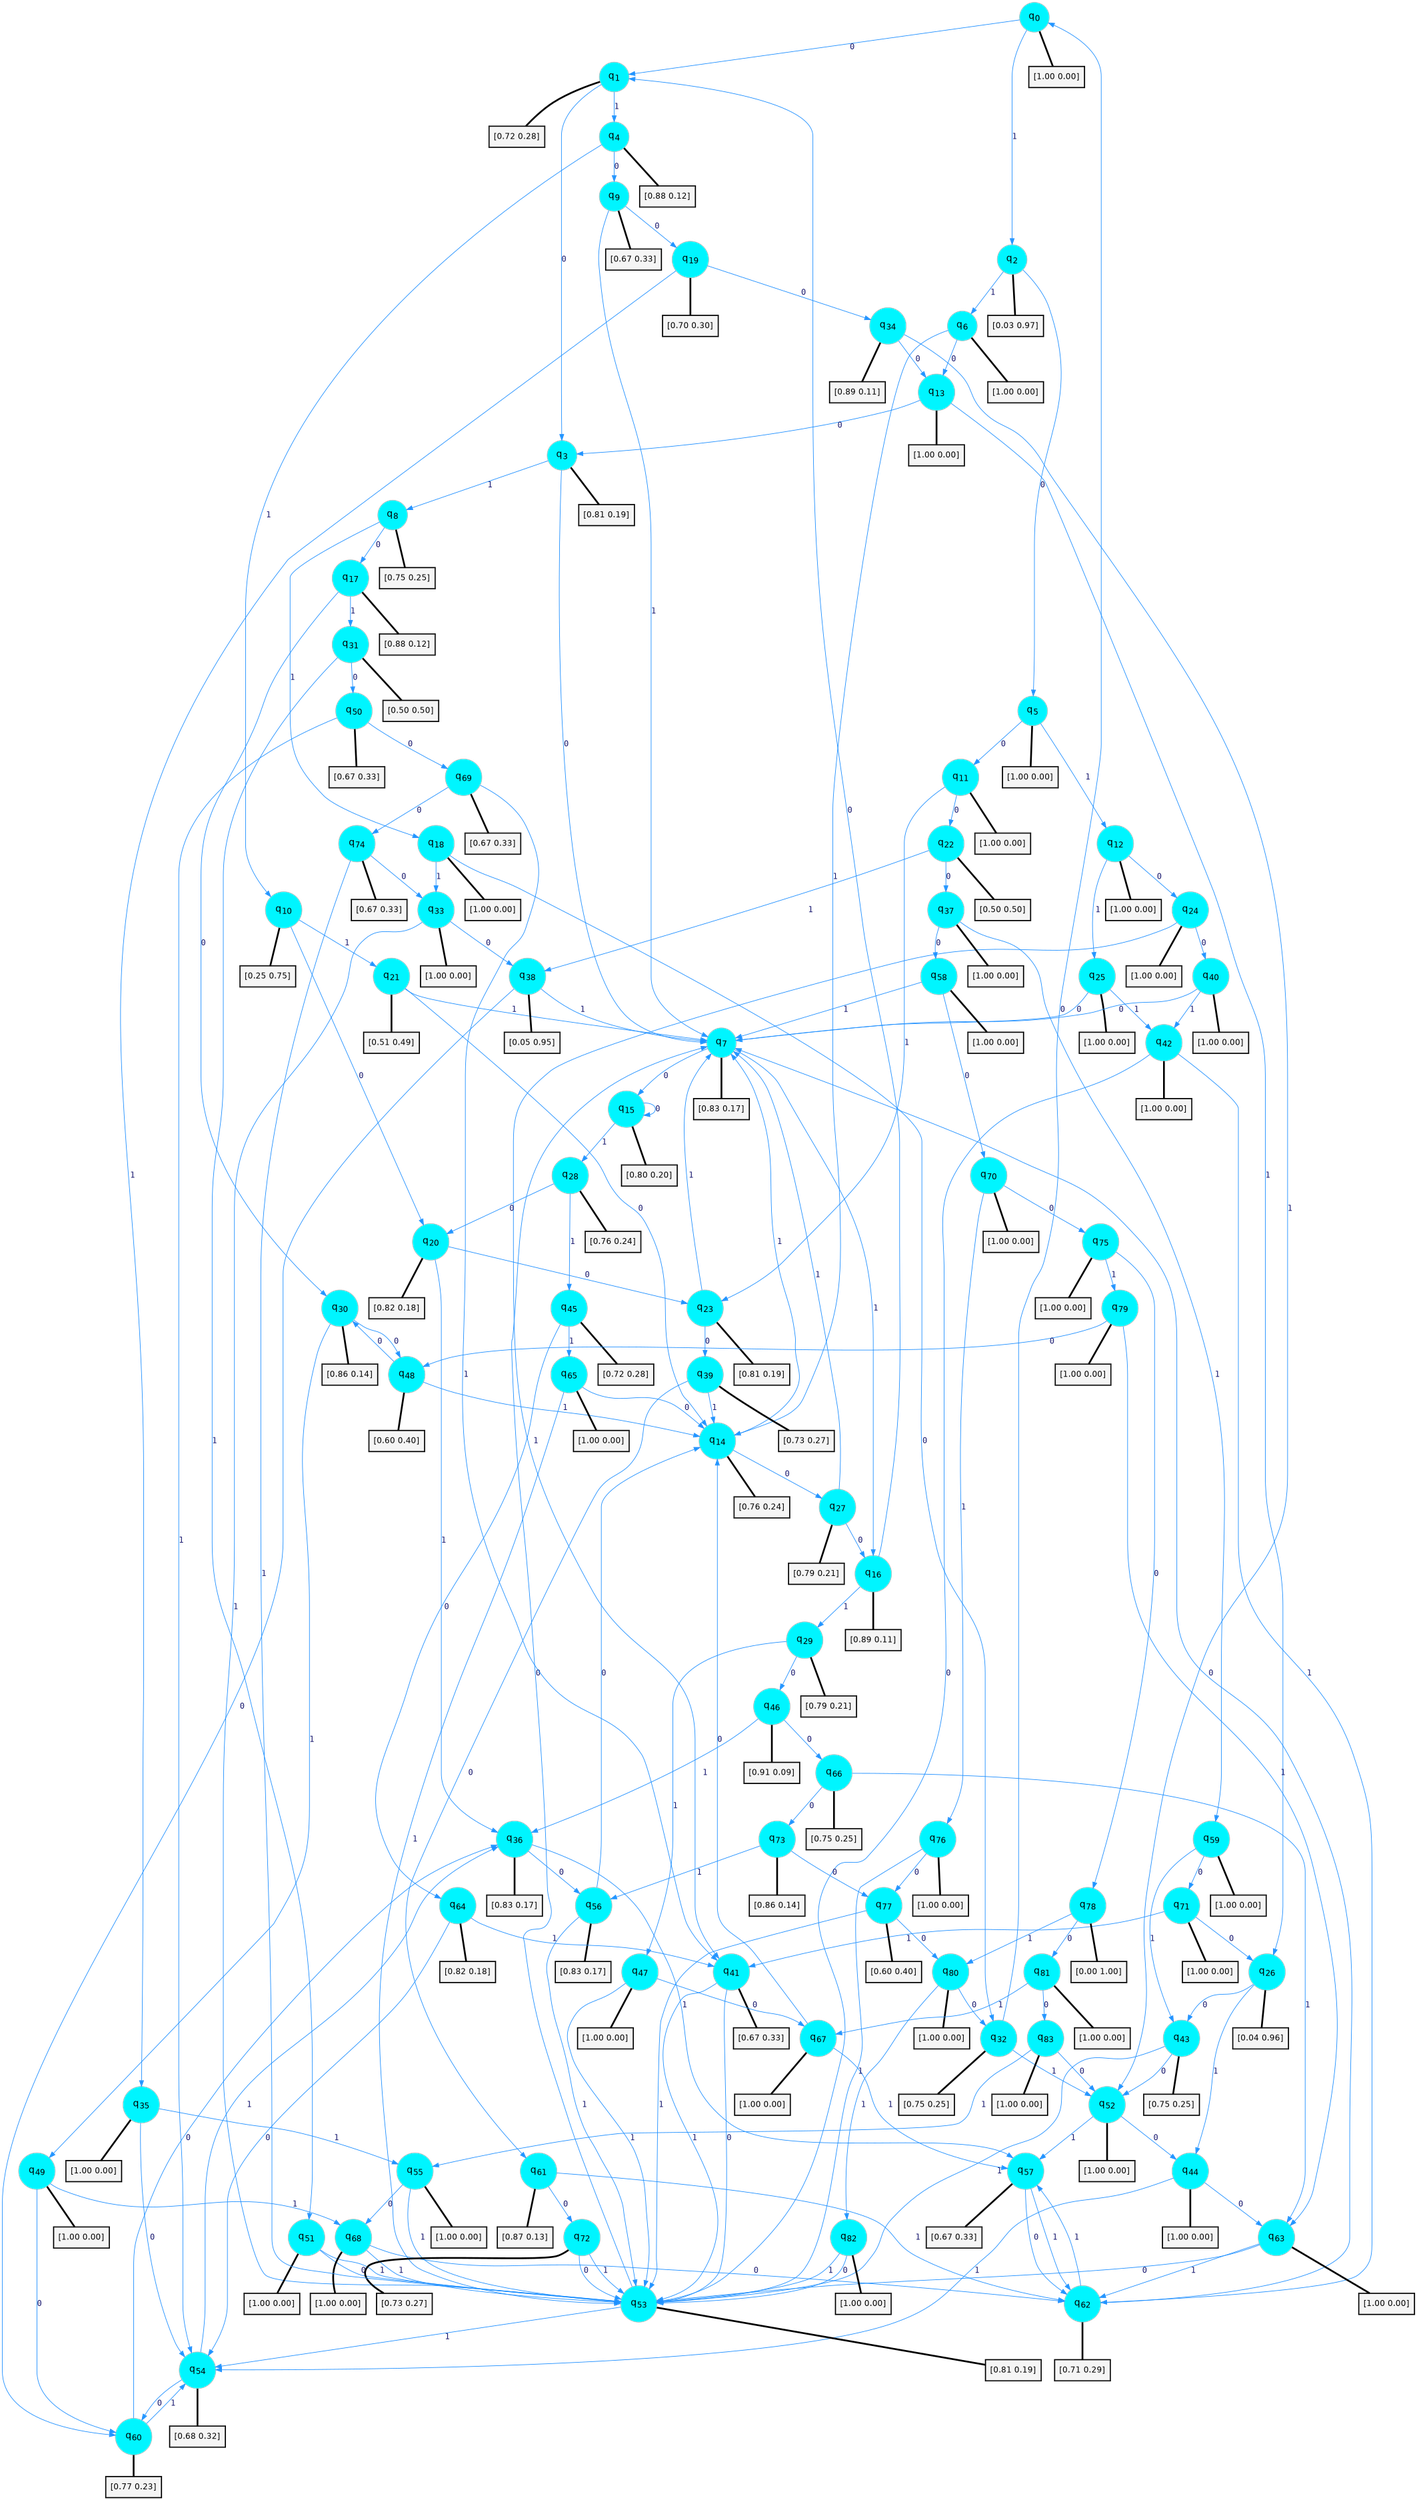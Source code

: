 digraph G {
graph [
bgcolor=transparent, dpi=300, rankdir=TD, size="40,25"];
node [
color=gray, fillcolor=turquoise1, fontcolor=black, fontname=Helvetica, fontsize=16, fontweight=bold, shape=circle, style=filled];
edge [
arrowsize=1, color=dodgerblue1, fontcolor=midnightblue, fontname=courier, fontweight=bold, penwidth=1, style=solid, weight=20];
0[label=<q<SUB>0</SUB>>];
1[label=<q<SUB>1</SUB>>];
2[label=<q<SUB>2</SUB>>];
3[label=<q<SUB>3</SUB>>];
4[label=<q<SUB>4</SUB>>];
5[label=<q<SUB>5</SUB>>];
6[label=<q<SUB>6</SUB>>];
7[label=<q<SUB>7</SUB>>];
8[label=<q<SUB>8</SUB>>];
9[label=<q<SUB>9</SUB>>];
10[label=<q<SUB>10</SUB>>];
11[label=<q<SUB>11</SUB>>];
12[label=<q<SUB>12</SUB>>];
13[label=<q<SUB>13</SUB>>];
14[label=<q<SUB>14</SUB>>];
15[label=<q<SUB>15</SUB>>];
16[label=<q<SUB>16</SUB>>];
17[label=<q<SUB>17</SUB>>];
18[label=<q<SUB>18</SUB>>];
19[label=<q<SUB>19</SUB>>];
20[label=<q<SUB>20</SUB>>];
21[label=<q<SUB>21</SUB>>];
22[label=<q<SUB>22</SUB>>];
23[label=<q<SUB>23</SUB>>];
24[label=<q<SUB>24</SUB>>];
25[label=<q<SUB>25</SUB>>];
26[label=<q<SUB>26</SUB>>];
27[label=<q<SUB>27</SUB>>];
28[label=<q<SUB>28</SUB>>];
29[label=<q<SUB>29</SUB>>];
30[label=<q<SUB>30</SUB>>];
31[label=<q<SUB>31</SUB>>];
32[label=<q<SUB>32</SUB>>];
33[label=<q<SUB>33</SUB>>];
34[label=<q<SUB>34</SUB>>];
35[label=<q<SUB>35</SUB>>];
36[label=<q<SUB>36</SUB>>];
37[label=<q<SUB>37</SUB>>];
38[label=<q<SUB>38</SUB>>];
39[label=<q<SUB>39</SUB>>];
40[label=<q<SUB>40</SUB>>];
41[label=<q<SUB>41</SUB>>];
42[label=<q<SUB>42</SUB>>];
43[label=<q<SUB>43</SUB>>];
44[label=<q<SUB>44</SUB>>];
45[label=<q<SUB>45</SUB>>];
46[label=<q<SUB>46</SUB>>];
47[label=<q<SUB>47</SUB>>];
48[label=<q<SUB>48</SUB>>];
49[label=<q<SUB>49</SUB>>];
50[label=<q<SUB>50</SUB>>];
51[label=<q<SUB>51</SUB>>];
52[label=<q<SUB>52</SUB>>];
53[label=<q<SUB>53</SUB>>];
54[label=<q<SUB>54</SUB>>];
55[label=<q<SUB>55</SUB>>];
56[label=<q<SUB>56</SUB>>];
57[label=<q<SUB>57</SUB>>];
58[label=<q<SUB>58</SUB>>];
59[label=<q<SUB>59</SUB>>];
60[label=<q<SUB>60</SUB>>];
61[label=<q<SUB>61</SUB>>];
62[label=<q<SUB>62</SUB>>];
63[label=<q<SUB>63</SUB>>];
64[label=<q<SUB>64</SUB>>];
65[label=<q<SUB>65</SUB>>];
66[label=<q<SUB>66</SUB>>];
67[label=<q<SUB>67</SUB>>];
68[label=<q<SUB>68</SUB>>];
69[label=<q<SUB>69</SUB>>];
70[label=<q<SUB>70</SUB>>];
71[label=<q<SUB>71</SUB>>];
72[label=<q<SUB>72</SUB>>];
73[label=<q<SUB>73</SUB>>];
74[label=<q<SUB>74</SUB>>];
75[label=<q<SUB>75</SUB>>];
76[label=<q<SUB>76</SUB>>];
77[label=<q<SUB>77</SUB>>];
78[label=<q<SUB>78</SUB>>];
79[label=<q<SUB>79</SUB>>];
80[label=<q<SUB>80</SUB>>];
81[label=<q<SUB>81</SUB>>];
82[label=<q<SUB>82</SUB>>];
83[label=<q<SUB>83</SUB>>];
84[label="[1.00 0.00]", shape=box,fontcolor=black, fontname=Helvetica, fontsize=14, penwidth=2, fillcolor=whitesmoke,color=black];
85[label="[0.72 0.28]", shape=box,fontcolor=black, fontname=Helvetica, fontsize=14, penwidth=2, fillcolor=whitesmoke,color=black];
86[label="[0.03 0.97]", shape=box,fontcolor=black, fontname=Helvetica, fontsize=14, penwidth=2, fillcolor=whitesmoke,color=black];
87[label="[0.81 0.19]", shape=box,fontcolor=black, fontname=Helvetica, fontsize=14, penwidth=2, fillcolor=whitesmoke,color=black];
88[label="[0.88 0.12]", shape=box,fontcolor=black, fontname=Helvetica, fontsize=14, penwidth=2, fillcolor=whitesmoke,color=black];
89[label="[1.00 0.00]", shape=box,fontcolor=black, fontname=Helvetica, fontsize=14, penwidth=2, fillcolor=whitesmoke,color=black];
90[label="[1.00 0.00]", shape=box,fontcolor=black, fontname=Helvetica, fontsize=14, penwidth=2, fillcolor=whitesmoke,color=black];
91[label="[0.83 0.17]", shape=box,fontcolor=black, fontname=Helvetica, fontsize=14, penwidth=2, fillcolor=whitesmoke,color=black];
92[label="[0.75 0.25]", shape=box,fontcolor=black, fontname=Helvetica, fontsize=14, penwidth=2, fillcolor=whitesmoke,color=black];
93[label="[0.67 0.33]", shape=box,fontcolor=black, fontname=Helvetica, fontsize=14, penwidth=2, fillcolor=whitesmoke,color=black];
94[label="[0.25 0.75]", shape=box,fontcolor=black, fontname=Helvetica, fontsize=14, penwidth=2, fillcolor=whitesmoke,color=black];
95[label="[1.00 0.00]", shape=box,fontcolor=black, fontname=Helvetica, fontsize=14, penwidth=2, fillcolor=whitesmoke,color=black];
96[label="[1.00 0.00]", shape=box,fontcolor=black, fontname=Helvetica, fontsize=14, penwidth=2, fillcolor=whitesmoke,color=black];
97[label="[1.00 0.00]", shape=box,fontcolor=black, fontname=Helvetica, fontsize=14, penwidth=2, fillcolor=whitesmoke,color=black];
98[label="[0.76 0.24]", shape=box,fontcolor=black, fontname=Helvetica, fontsize=14, penwidth=2, fillcolor=whitesmoke,color=black];
99[label="[0.80 0.20]", shape=box,fontcolor=black, fontname=Helvetica, fontsize=14, penwidth=2, fillcolor=whitesmoke,color=black];
100[label="[0.89 0.11]", shape=box,fontcolor=black, fontname=Helvetica, fontsize=14, penwidth=2, fillcolor=whitesmoke,color=black];
101[label="[0.88 0.12]", shape=box,fontcolor=black, fontname=Helvetica, fontsize=14, penwidth=2, fillcolor=whitesmoke,color=black];
102[label="[1.00 0.00]", shape=box,fontcolor=black, fontname=Helvetica, fontsize=14, penwidth=2, fillcolor=whitesmoke,color=black];
103[label="[0.70 0.30]", shape=box,fontcolor=black, fontname=Helvetica, fontsize=14, penwidth=2, fillcolor=whitesmoke,color=black];
104[label="[0.82 0.18]", shape=box,fontcolor=black, fontname=Helvetica, fontsize=14, penwidth=2, fillcolor=whitesmoke,color=black];
105[label="[0.51 0.49]", shape=box,fontcolor=black, fontname=Helvetica, fontsize=14, penwidth=2, fillcolor=whitesmoke,color=black];
106[label="[0.50 0.50]", shape=box,fontcolor=black, fontname=Helvetica, fontsize=14, penwidth=2, fillcolor=whitesmoke,color=black];
107[label="[0.81 0.19]", shape=box,fontcolor=black, fontname=Helvetica, fontsize=14, penwidth=2, fillcolor=whitesmoke,color=black];
108[label="[1.00 0.00]", shape=box,fontcolor=black, fontname=Helvetica, fontsize=14, penwidth=2, fillcolor=whitesmoke,color=black];
109[label="[1.00 0.00]", shape=box,fontcolor=black, fontname=Helvetica, fontsize=14, penwidth=2, fillcolor=whitesmoke,color=black];
110[label="[0.04 0.96]", shape=box,fontcolor=black, fontname=Helvetica, fontsize=14, penwidth=2, fillcolor=whitesmoke,color=black];
111[label="[0.79 0.21]", shape=box,fontcolor=black, fontname=Helvetica, fontsize=14, penwidth=2, fillcolor=whitesmoke,color=black];
112[label="[0.76 0.24]", shape=box,fontcolor=black, fontname=Helvetica, fontsize=14, penwidth=2, fillcolor=whitesmoke,color=black];
113[label="[0.79 0.21]", shape=box,fontcolor=black, fontname=Helvetica, fontsize=14, penwidth=2, fillcolor=whitesmoke,color=black];
114[label="[0.86 0.14]", shape=box,fontcolor=black, fontname=Helvetica, fontsize=14, penwidth=2, fillcolor=whitesmoke,color=black];
115[label="[0.50 0.50]", shape=box,fontcolor=black, fontname=Helvetica, fontsize=14, penwidth=2, fillcolor=whitesmoke,color=black];
116[label="[0.75 0.25]", shape=box,fontcolor=black, fontname=Helvetica, fontsize=14, penwidth=2, fillcolor=whitesmoke,color=black];
117[label="[1.00 0.00]", shape=box,fontcolor=black, fontname=Helvetica, fontsize=14, penwidth=2, fillcolor=whitesmoke,color=black];
118[label="[0.89 0.11]", shape=box,fontcolor=black, fontname=Helvetica, fontsize=14, penwidth=2, fillcolor=whitesmoke,color=black];
119[label="[1.00 0.00]", shape=box,fontcolor=black, fontname=Helvetica, fontsize=14, penwidth=2, fillcolor=whitesmoke,color=black];
120[label="[0.83 0.17]", shape=box,fontcolor=black, fontname=Helvetica, fontsize=14, penwidth=2, fillcolor=whitesmoke,color=black];
121[label="[1.00 0.00]", shape=box,fontcolor=black, fontname=Helvetica, fontsize=14, penwidth=2, fillcolor=whitesmoke,color=black];
122[label="[0.05 0.95]", shape=box,fontcolor=black, fontname=Helvetica, fontsize=14, penwidth=2, fillcolor=whitesmoke,color=black];
123[label="[0.73 0.27]", shape=box,fontcolor=black, fontname=Helvetica, fontsize=14, penwidth=2, fillcolor=whitesmoke,color=black];
124[label="[1.00 0.00]", shape=box,fontcolor=black, fontname=Helvetica, fontsize=14, penwidth=2, fillcolor=whitesmoke,color=black];
125[label="[0.67 0.33]", shape=box,fontcolor=black, fontname=Helvetica, fontsize=14, penwidth=2, fillcolor=whitesmoke,color=black];
126[label="[1.00 0.00]", shape=box,fontcolor=black, fontname=Helvetica, fontsize=14, penwidth=2, fillcolor=whitesmoke,color=black];
127[label="[0.75 0.25]", shape=box,fontcolor=black, fontname=Helvetica, fontsize=14, penwidth=2, fillcolor=whitesmoke,color=black];
128[label="[1.00 0.00]", shape=box,fontcolor=black, fontname=Helvetica, fontsize=14, penwidth=2, fillcolor=whitesmoke,color=black];
129[label="[0.72 0.28]", shape=box,fontcolor=black, fontname=Helvetica, fontsize=14, penwidth=2, fillcolor=whitesmoke,color=black];
130[label="[0.91 0.09]", shape=box,fontcolor=black, fontname=Helvetica, fontsize=14, penwidth=2, fillcolor=whitesmoke,color=black];
131[label="[1.00 0.00]", shape=box,fontcolor=black, fontname=Helvetica, fontsize=14, penwidth=2, fillcolor=whitesmoke,color=black];
132[label="[0.60 0.40]", shape=box,fontcolor=black, fontname=Helvetica, fontsize=14, penwidth=2, fillcolor=whitesmoke,color=black];
133[label="[1.00 0.00]", shape=box,fontcolor=black, fontname=Helvetica, fontsize=14, penwidth=2, fillcolor=whitesmoke,color=black];
134[label="[0.67 0.33]", shape=box,fontcolor=black, fontname=Helvetica, fontsize=14, penwidth=2, fillcolor=whitesmoke,color=black];
135[label="[1.00 0.00]", shape=box,fontcolor=black, fontname=Helvetica, fontsize=14, penwidth=2, fillcolor=whitesmoke,color=black];
136[label="[1.00 0.00]", shape=box,fontcolor=black, fontname=Helvetica, fontsize=14, penwidth=2, fillcolor=whitesmoke,color=black];
137[label="[0.81 0.19]", shape=box,fontcolor=black, fontname=Helvetica, fontsize=14, penwidth=2, fillcolor=whitesmoke,color=black];
138[label="[0.68 0.32]", shape=box,fontcolor=black, fontname=Helvetica, fontsize=14, penwidth=2, fillcolor=whitesmoke,color=black];
139[label="[1.00 0.00]", shape=box,fontcolor=black, fontname=Helvetica, fontsize=14, penwidth=2, fillcolor=whitesmoke,color=black];
140[label="[0.83 0.17]", shape=box,fontcolor=black, fontname=Helvetica, fontsize=14, penwidth=2, fillcolor=whitesmoke,color=black];
141[label="[0.67 0.33]", shape=box,fontcolor=black, fontname=Helvetica, fontsize=14, penwidth=2, fillcolor=whitesmoke,color=black];
142[label="[1.00 0.00]", shape=box,fontcolor=black, fontname=Helvetica, fontsize=14, penwidth=2, fillcolor=whitesmoke,color=black];
143[label="[1.00 0.00]", shape=box,fontcolor=black, fontname=Helvetica, fontsize=14, penwidth=2, fillcolor=whitesmoke,color=black];
144[label="[0.77 0.23]", shape=box,fontcolor=black, fontname=Helvetica, fontsize=14, penwidth=2, fillcolor=whitesmoke,color=black];
145[label="[0.87 0.13]", shape=box,fontcolor=black, fontname=Helvetica, fontsize=14, penwidth=2, fillcolor=whitesmoke,color=black];
146[label="[0.71 0.29]", shape=box,fontcolor=black, fontname=Helvetica, fontsize=14, penwidth=2, fillcolor=whitesmoke,color=black];
147[label="[1.00 0.00]", shape=box,fontcolor=black, fontname=Helvetica, fontsize=14, penwidth=2, fillcolor=whitesmoke,color=black];
148[label="[0.82 0.18]", shape=box,fontcolor=black, fontname=Helvetica, fontsize=14, penwidth=2, fillcolor=whitesmoke,color=black];
149[label="[1.00 0.00]", shape=box,fontcolor=black, fontname=Helvetica, fontsize=14, penwidth=2, fillcolor=whitesmoke,color=black];
150[label="[0.75 0.25]", shape=box,fontcolor=black, fontname=Helvetica, fontsize=14, penwidth=2, fillcolor=whitesmoke,color=black];
151[label="[1.00 0.00]", shape=box,fontcolor=black, fontname=Helvetica, fontsize=14, penwidth=2, fillcolor=whitesmoke,color=black];
152[label="[1.00 0.00]", shape=box,fontcolor=black, fontname=Helvetica, fontsize=14, penwidth=2, fillcolor=whitesmoke,color=black];
153[label="[0.67 0.33]", shape=box,fontcolor=black, fontname=Helvetica, fontsize=14, penwidth=2, fillcolor=whitesmoke,color=black];
154[label="[1.00 0.00]", shape=box,fontcolor=black, fontname=Helvetica, fontsize=14, penwidth=2, fillcolor=whitesmoke,color=black];
155[label="[1.00 0.00]", shape=box,fontcolor=black, fontname=Helvetica, fontsize=14, penwidth=2, fillcolor=whitesmoke,color=black];
156[label="[0.73 0.27]", shape=box,fontcolor=black, fontname=Helvetica, fontsize=14, penwidth=2, fillcolor=whitesmoke,color=black];
157[label="[0.86 0.14]", shape=box,fontcolor=black, fontname=Helvetica, fontsize=14, penwidth=2, fillcolor=whitesmoke,color=black];
158[label="[0.67 0.33]", shape=box,fontcolor=black, fontname=Helvetica, fontsize=14, penwidth=2, fillcolor=whitesmoke,color=black];
159[label="[1.00 0.00]", shape=box,fontcolor=black, fontname=Helvetica, fontsize=14, penwidth=2, fillcolor=whitesmoke,color=black];
160[label="[1.00 0.00]", shape=box,fontcolor=black, fontname=Helvetica, fontsize=14, penwidth=2, fillcolor=whitesmoke,color=black];
161[label="[0.60 0.40]", shape=box,fontcolor=black, fontname=Helvetica, fontsize=14, penwidth=2, fillcolor=whitesmoke,color=black];
162[label="[0.00 1.00]", shape=box,fontcolor=black, fontname=Helvetica, fontsize=14, penwidth=2, fillcolor=whitesmoke,color=black];
163[label="[1.00 0.00]", shape=box,fontcolor=black, fontname=Helvetica, fontsize=14, penwidth=2, fillcolor=whitesmoke,color=black];
164[label="[1.00 0.00]", shape=box,fontcolor=black, fontname=Helvetica, fontsize=14, penwidth=2, fillcolor=whitesmoke,color=black];
165[label="[1.00 0.00]", shape=box,fontcolor=black, fontname=Helvetica, fontsize=14, penwidth=2, fillcolor=whitesmoke,color=black];
166[label="[1.00 0.00]", shape=box,fontcolor=black, fontname=Helvetica, fontsize=14, penwidth=2, fillcolor=whitesmoke,color=black];
167[label="[1.00 0.00]", shape=box,fontcolor=black, fontname=Helvetica, fontsize=14, penwidth=2, fillcolor=whitesmoke,color=black];
0->1 [label=0];
0->2 [label=1];
0->84 [arrowhead=none, penwidth=3,color=black];
1->3 [label=0];
1->4 [label=1];
1->85 [arrowhead=none, penwidth=3,color=black];
2->5 [label=0];
2->6 [label=1];
2->86 [arrowhead=none, penwidth=3,color=black];
3->7 [label=0];
3->8 [label=1];
3->87 [arrowhead=none, penwidth=3,color=black];
4->9 [label=0];
4->10 [label=1];
4->88 [arrowhead=none, penwidth=3,color=black];
5->11 [label=0];
5->12 [label=1];
5->89 [arrowhead=none, penwidth=3,color=black];
6->13 [label=0];
6->14 [label=1];
6->90 [arrowhead=none, penwidth=3,color=black];
7->15 [label=0];
7->16 [label=1];
7->91 [arrowhead=none, penwidth=3,color=black];
8->17 [label=0];
8->18 [label=1];
8->92 [arrowhead=none, penwidth=3,color=black];
9->19 [label=0];
9->7 [label=1];
9->93 [arrowhead=none, penwidth=3,color=black];
10->20 [label=0];
10->21 [label=1];
10->94 [arrowhead=none, penwidth=3,color=black];
11->22 [label=0];
11->23 [label=1];
11->95 [arrowhead=none, penwidth=3,color=black];
12->24 [label=0];
12->25 [label=1];
12->96 [arrowhead=none, penwidth=3,color=black];
13->3 [label=0];
13->26 [label=1];
13->97 [arrowhead=none, penwidth=3,color=black];
14->27 [label=0];
14->7 [label=1];
14->98 [arrowhead=none, penwidth=3,color=black];
15->15 [label=0];
15->28 [label=1];
15->99 [arrowhead=none, penwidth=3,color=black];
16->1 [label=0];
16->29 [label=1];
16->100 [arrowhead=none, penwidth=3,color=black];
17->30 [label=0];
17->31 [label=1];
17->101 [arrowhead=none, penwidth=3,color=black];
18->32 [label=0];
18->33 [label=1];
18->102 [arrowhead=none, penwidth=3,color=black];
19->34 [label=0];
19->35 [label=1];
19->103 [arrowhead=none, penwidth=3,color=black];
20->23 [label=0];
20->36 [label=1];
20->104 [arrowhead=none, penwidth=3,color=black];
21->14 [label=0];
21->7 [label=1];
21->105 [arrowhead=none, penwidth=3,color=black];
22->37 [label=0];
22->38 [label=1];
22->106 [arrowhead=none, penwidth=3,color=black];
23->39 [label=0];
23->7 [label=1];
23->107 [arrowhead=none, penwidth=3,color=black];
24->40 [label=0];
24->41 [label=1];
24->108 [arrowhead=none, penwidth=3,color=black];
25->7 [label=0];
25->42 [label=1];
25->109 [arrowhead=none, penwidth=3,color=black];
26->43 [label=0];
26->44 [label=1];
26->110 [arrowhead=none, penwidth=3,color=black];
27->16 [label=0];
27->7 [label=1];
27->111 [arrowhead=none, penwidth=3,color=black];
28->20 [label=0];
28->45 [label=1];
28->112 [arrowhead=none, penwidth=3,color=black];
29->46 [label=0];
29->47 [label=1];
29->113 [arrowhead=none, penwidth=3,color=black];
30->48 [label=0];
30->49 [label=1];
30->114 [arrowhead=none, penwidth=3,color=black];
31->50 [label=0];
31->51 [label=1];
31->115 [arrowhead=none, penwidth=3,color=black];
32->0 [label=0];
32->52 [label=1];
32->116 [arrowhead=none, penwidth=3,color=black];
33->38 [label=0];
33->53 [label=1];
33->117 [arrowhead=none, penwidth=3,color=black];
34->13 [label=0];
34->52 [label=1];
34->118 [arrowhead=none, penwidth=3,color=black];
35->54 [label=0];
35->55 [label=1];
35->119 [arrowhead=none, penwidth=3,color=black];
36->56 [label=0];
36->57 [label=1];
36->120 [arrowhead=none, penwidth=3,color=black];
37->58 [label=0];
37->59 [label=1];
37->121 [arrowhead=none, penwidth=3,color=black];
38->60 [label=0];
38->7 [label=1];
38->122 [arrowhead=none, penwidth=3,color=black];
39->61 [label=0];
39->14 [label=1];
39->123 [arrowhead=none, penwidth=3,color=black];
40->7 [label=0];
40->42 [label=1];
40->124 [arrowhead=none, penwidth=3,color=black];
41->53 [label=0];
41->53 [label=1];
41->125 [arrowhead=none, penwidth=3,color=black];
42->53 [label=0];
42->62 [label=1];
42->126 [arrowhead=none, penwidth=3,color=black];
43->52 [label=0];
43->53 [label=1];
43->127 [arrowhead=none, penwidth=3,color=black];
44->63 [label=0];
44->54 [label=1];
44->128 [arrowhead=none, penwidth=3,color=black];
45->64 [label=0];
45->65 [label=1];
45->129 [arrowhead=none, penwidth=3,color=black];
46->66 [label=0];
46->36 [label=1];
46->130 [arrowhead=none, penwidth=3,color=black];
47->67 [label=0];
47->53 [label=1];
47->131 [arrowhead=none, penwidth=3,color=black];
48->30 [label=0];
48->14 [label=1];
48->132 [arrowhead=none, penwidth=3,color=black];
49->60 [label=0];
49->68 [label=1];
49->133 [arrowhead=none, penwidth=3,color=black];
50->69 [label=0];
50->54 [label=1];
50->134 [arrowhead=none, penwidth=3,color=black];
51->53 [label=0];
51->53 [label=1];
51->135 [arrowhead=none, penwidth=3,color=black];
52->44 [label=0];
52->57 [label=1];
52->136 [arrowhead=none, penwidth=3,color=black];
53->7 [label=0];
53->54 [label=1];
53->137 [arrowhead=none, penwidth=3,color=black];
54->60 [label=0];
54->36 [label=1];
54->138 [arrowhead=none, penwidth=3,color=black];
55->68 [label=0];
55->53 [label=1];
55->139 [arrowhead=none, penwidth=3,color=black];
56->14 [label=0];
56->53 [label=1];
56->140 [arrowhead=none, penwidth=3,color=black];
57->62 [label=0];
57->62 [label=1];
57->141 [arrowhead=none, penwidth=3,color=black];
58->70 [label=0];
58->7 [label=1];
58->142 [arrowhead=none, penwidth=3,color=black];
59->71 [label=0];
59->43 [label=1];
59->143 [arrowhead=none, penwidth=3,color=black];
60->36 [label=0];
60->54 [label=1];
60->144 [arrowhead=none, penwidth=3,color=black];
61->72 [label=0];
61->62 [label=1];
61->145 [arrowhead=none, penwidth=3,color=black];
62->7 [label=0];
62->57 [label=1];
62->146 [arrowhead=none, penwidth=3,color=black];
63->53 [label=0];
63->62 [label=1];
63->147 [arrowhead=none, penwidth=3,color=black];
64->54 [label=0];
64->41 [label=1];
64->148 [arrowhead=none, penwidth=3,color=black];
65->14 [label=0];
65->53 [label=1];
65->149 [arrowhead=none, penwidth=3,color=black];
66->73 [label=0];
66->63 [label=1];
66->150 [arrowhead=none, penwidth=3,color=black];
67->14 [label=0];
67->57 [label=1];
67->151 [arrowhead=none, penwidth=3,color=black];
68->62 [label=0];
68->53 [label=1];
68->152 [arrowhead=none, penwidth=3,color=black];
69->74 [label=0];
69->41 [label=1];
69->153 [arrowhead=none, penwidth=3,color=black];
70->75 [label=0];
70->76 [label=1];
70->154 [arrowhead=none, penwidth=3,color=black];
71->26 [label=0];
71->41 [label=1];
71->155 [arrowhead=none, penwidth=3,color=black];
72->53 [label=0];
72->53 [label=1];
72->156 [arrowhead=none, penwidth=3,color=black];
73->77 [label=0];
73->56 [label=1];
73->157 [arrowhead=none, penwidth=3,color=black];
74->33 [label=0];
74->53 [label=1];
74->158 [arrowhead=none, penwidth=3,color=black];
75->78 [label=0];
75->79 [label=1];
75->159 [arrowhead=none, penwidth=3,color=black];
76->77 [label=0];
76->53 [label=1];
76->160 [arrowhead=none, penwidth=3,color=black];
77->80 [label=0];
77->53 [label=1];
77->161 [arrowhead=none, penwidth=3,color=black];
78->81 [label=0];
78->80 [label=1];
78->162 [arrowhead=none, penwidth=3,color=black];
79->48 [label=0];
79->63 [label=1];
79->163 [arrowhead=none, penwidth=3,color=black];
80->32 [label=0];
80->82 [label=1];
80->164 [arrowhead=none, penwidth=3,color=black];
81->83 [label=0];
81->67 [label=1];
81->165 [arrowhead=none, penwidth=3,color=black];
82->53 [label=0];
82->53 [label=1];
82->166 [arrowhead=none, penwidth=3,color=black];
83->52 [label=0];
83->55 [label=1];
83->167 [arrowhead=none, penwidth=3,color=black];
}
